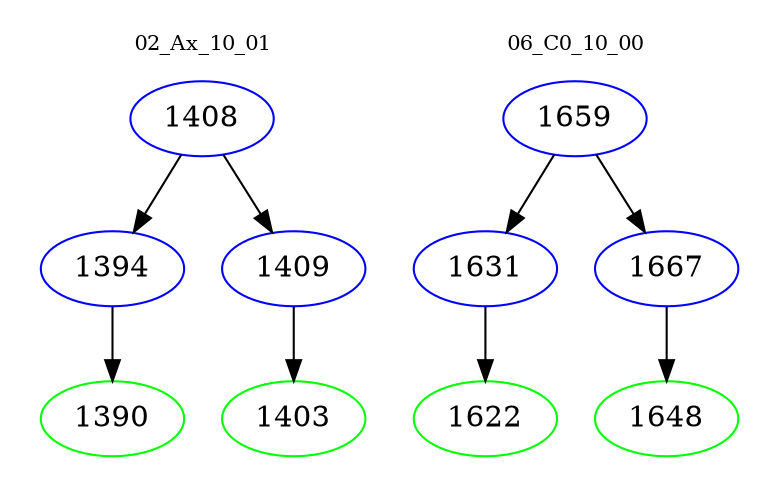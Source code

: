 digraph{
subgraph cluster_0 {
color = white
label = "02_Ax_10_01";
fontsize=10;
T0_1408 [label="1408", color="blue"]
T0_1408 -> T0_1394 [color="black"]
T0_1394 [label="1394", color="blue"]
T0_1394 -> T0_1390 [color="black"]
T0_1390 [label="1390", color="green"]
T0_1408 -> T0_1409 [color="black"]
T0_1409 [label="1409", color="blue"]
T0_1409 -> T0_1403 [color="black"]
T0_1403 [label="1403", color="green"]
}
subgraph cluster_1 {
color = white
label = "06_C0_10_00";
fontsize=10;
T1_1659 [label="1659", color="blue"]
T1_1659 -> T1_1631 [color="black"]
T1_1631 [label="1631", color="blue"]
T1_1631 -> T1_1622 [color="black"]
T1_1622 [label="1622", color="green"]
T1_1659 -> T1_1667 [color="black"]
T1_1667 [label="1667", color="blue"]
T1_1667 -> T1_1648 [color="black"]
T1_1648 [label="1648", color="green"]
}
}
